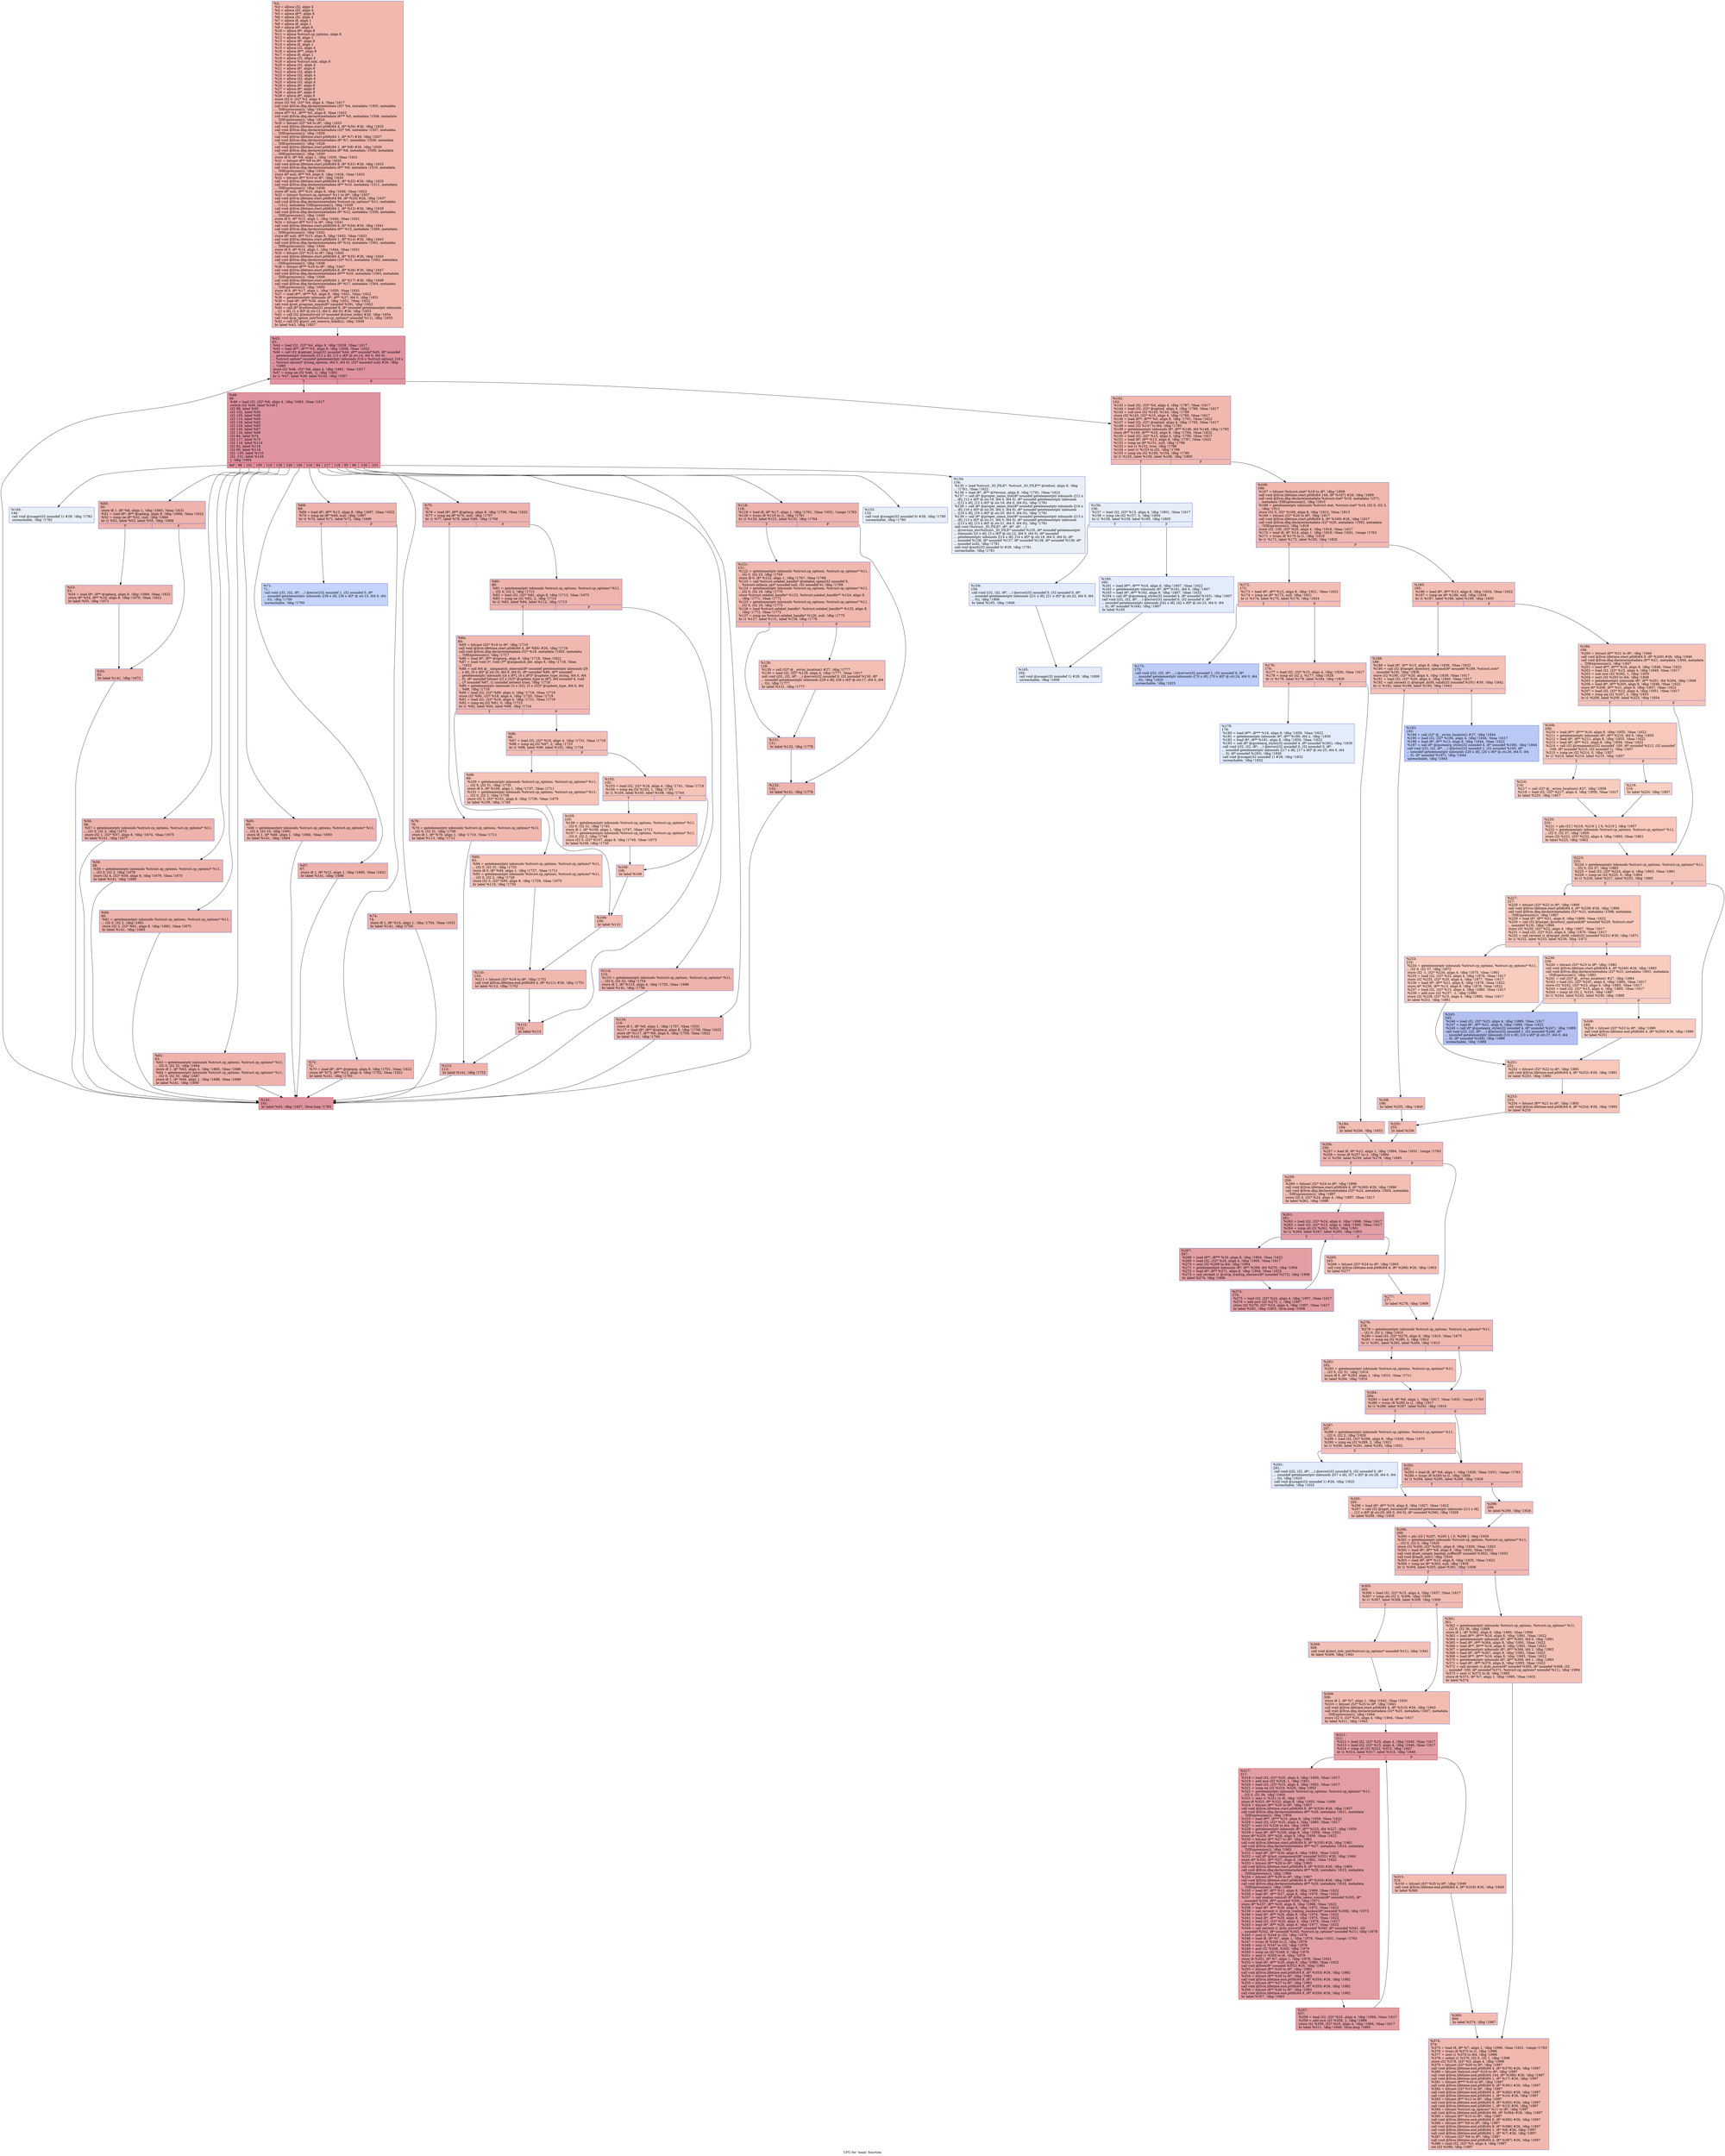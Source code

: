 digraph "CFG for 'main' function" {
	label="CFG for 'main' function";

	Node0x107b280 [shape=record,color="#3d50c3ff", style=filled, fillcolor="#dc5d4a70",label="{%2:\l  %3 = alloca i32, align 4\l  %4 = alloca i32, align 4\l  %5 = alloca i8**, align 8\l  %6 = alloca i32, align 4\l  %7 = alloca i8, align 1\l  %8 = alloca i8, align 1\l  %9 = alloca i8*, align 8\l  %10 = alloca i8*, align 8\l  %11 = alloca %struct.cp_options, align 8\l  %12 = alloca i8, align 1\l  %13 = alloca i8*, align 8\l  %14 = alloca i8, align 1\l  %15 = alloca i32, align 4\l  %16 = alloca i8**, align 8\l  %17 = alloca i8, align 1\l  %18 = alloca i32, align 4\l  %19 = alloca %struct.stat, align 8\l  %20 = alloca i32, align 4\l  %21 = alloca i8*, align 8\l  %22 = alloca i32, align 4\l  %23 = alloca i32, align 4\l  %24 = alloca i32, align 4\l  %25 = alloca i32, align 4\l  %26 = alloca i8*, align 8\l  %27 = alloca i8*, align 8\l  %28 = alloca i8*, align 8\l  %29 = alloca i8*, align 8\l  store i32 0, i32* %3, align 4\l  store i32 %0, i32* %4, align 4, !tbaa !1617\l  call void @llvm.dbg.declare(metadata i32* %4, metadata !1505, metadata\l... !DIExpression()), !dbg !1621\l  store i8** %1, i8*** %5, align 8, !tbaa !1622\l  call void @llvm.dbg.declare(metadata i8*** %5, metadata !1506, metadata\l... !DIExpression()), !dbg !1624\l  %30 = bitcast i32* %6 to i8*, !dbg !1625\l  call void @llvm.lifetime.start.p0i8(i64 4, i8* %30) #26, !dbg !1625\l  call void @llvm.dbg.declare(metadata i32* %6, metadata !1507, metadata\l... !DIExpression()), !dbg !1626\l  call void @llvm.lifetime.start.p0i8(i64 1, i8* %7) #26, !dbg !1627\l  call void @llvm.dbg.declare(metadata i8* %7, metadata !1508, metadata\l... !DIExpression()), !dbg !1628\l  call void @llvm.lifetime.start.p0i8(i64 1, i8* %8) #26, !dbg !1629\l  call void @llvm.dbg.declare(metadata i8* %8, metadata !1509, metadata\l... !DIExpression()), !dbg !1630\l  store i8 0, i8* %8, align 1, !dbg !1630, !tbaa !1631\l  %31 = bitcast i8** %9 to i8*, !dbg !1633\l  call void @llvm.lifetime.start.p0i8(i64 8, i8* %31) #26, !dbg !1633\l  call void @llvm.dbg.declare(metadata i8** %9, metadata !1510, metadata\l... !DIExpression()), !dbg !1634\l  store i8* null, i8** %9, align 8, !dbg !1634, !tbaa !1622\l  %32 = bitcast i8** %10 to i8*, !dbg !1635\l  call void @llvm.lifetime.start.p0i8(i64 8, i8* %32) #26, !dbg !1635\l  call void @llvm.dbg.declare(metadata i8** %10, metadata !1511, metadata\l... !DIExpression()), !dbg !1636\l  store i8* null, i8** %10, align 8, !dbg !1636, !tbaa !1622\l  %33 = bitcast %struct.cp_options* %11 to i8*, !dbg !1637\l  call void @llvm.lifetime.start.p0i8(i64 96, i8* %33) #26, !dbg !1637\l  call void @llvm.dbg.declare(metadata %struct.cp_options* %11, metadata\l... !1512, metadata !DIExpression()), !dbg !1638\l  call void @llvm.lifetime.start.p0i8(i64 1, i8* %12) #26, !dbg !1639\l  call void @llvm.dbg.declare(metadata i8* %12, metadata !1559, metadata\l... !DIExpression()), !dbg !1640\l  store i8 0, i8* %12, align 1, !dbg !1640, !tbaa !1631\l  %34 = bitcast i8** %13 to i8*, !dbg !1641\l  call void @llvm.lifetime.start.p0i8(i64 8, i8* %34) #26, !dbg !1641\l  call void @llvm.dbg.declare(metadata i8** %13, metadata !1560, metadata\l... !DIExpression()), !dbg !1642\l  store i8* null, i8** %13, align 8, !dbg !1642, !tbaa !1622\l  call void @llvm.lifetime.start.p0i8(i64 1, i8* %14) #26, !dbg !1643\l  call void @llvm.dbg.declare(metadata i8* %14, metadata !1561, metadata\l... !DIExpression()), !dbg !1644\l  store i8 0, i8* %14, align 1, !dbg !1644, !tbaa !1631\l  %35 = bitcast i32* %15 to i8*, !dbg !1645\l  call void @llvm.lifetime.start.p0i8(i64 4, i8* %35) #26, !dbg !1645\l  call void @llvm.dbg.declare(metadata i32* %15, metadata !1562, metadata\l... !DIExpression()), !dbg !1646\l  %36 = bitcast i8*** %16 to i8*, !dbg !1647\l  call void @llvm.lifetime.start.p0i8(i64 8, i8* %36) #26, !dbg !1647\l  call void @llvm.dbg.declare(metadata i8*** %16, metadata !1563, metadata\l... !DIExpression()), !dbg !1648\l  call void @llvm.lifetime.start.p0i8(i64 1, i8* %17) #26, !dbg !1649\l  call void @llvm.dbg.declare(metadata i8* %17, metadata !1564, metadata\l... !DIExpression()), !dbg !1650\l  store i8 0, i8* %17, align 1, !dbg !1650, !tbaa !1631\l  %37 = load i8**, i8*** %5, align 8, !dbg !1651, !tbaa !1622\l  %38 = getelementptr inbounds i8*, i8** %37, i64 0, !dbg !1651\l  %39 = load i8*, i8** %38, align 8, !dbg !1651, !tbaa !1622\l  call void @set_program_name(i8* noundef %39), !dbg !1652\l  %40 = call i8* @setlocale(i32 noundef 6, i8* noundef getelementptr inbounds\l... ([1 x i8], [1 x i8]* @.str.13, i64 0, i64 0)) #26, !dbg !1653\l  %41 = call i32 @atexit(void ()* noundef @close_stdin) #26, !dbg !1654\l  call void @cp_option_init(%struct.cp_options* noundef %11), !dbg !1655\l  %42 = call i32 @priv_set_remove_linkdir(), !dbg !1656\l  br label %43, !dbg !1657\l}"];
	Node0x107b280 -> Node0x107b2d0;
	Node0x107b2d0 [shape=record,color="#b70d28ff", style=filled, fillcolor="#b70d2870",label="{%43:\l43:                                               \l  %44 = load i32, i32* %4, align 4, !dbg !1658, !tbaa !1617\l  %45 = load i8**, i8*** %5, align 8, !dbg !1659, !tbaa !1622\l  %46 = call i32 @getopt_long(i32 noundef %44, i8** noundef %45, i8* noundef\l... getelementptr inbounds ([13 x i8], [13 x i8]* @.str.14, i64 0, i64 0),\l... %struct.option* noundef getelementptr inbounds ([16 x %struct.option], [16 x\l... %struct.option]* @long_options, i64 0, i64 0), i32* noundef null) #26, !dbg\l... !1660\l  store i32 %46, i32* %6, align 4, !dbg !1661, !tbaa !1617\l  %47 = icmp ne i32 %46, -1, !dbg !1662\l  br i1 %47, label %48, label %142, !dbg !1657\l|{<s0>T|<s1>F}}"];
	Node0x107b2d0:s0 -> Node0x107b320;
	Node0x107b2d0:s1 -> Node0x107bf50;
	Node0x107b320 [shape=record,color="#b70d28ff", style=filled, fillcolor="#b70d2870",label="{%48:\l48:                                               \l  %49 = load i32, i32* %6, align 4, !dbg !1663, !tbaa !1617\l  switch i32 %49, label %140 [\l    i32 98, label %50\l    i32 102, label %56\l    i32 105, label %58\l    i32 110, label %60\l    i32 128, label %62\l    i32 129, label %65\l    i32 130, label %67\l    i32 116, label %68\l    i32 84, label %74\l    i32 117, label %75\l    i32 118, label %114\l    i32 83, label %116\l    i32 90, label %118\l    i32 -130, label %133\l    i32 -131, label %134\l  ], !dbg !1664\l|{<s0>def|<s1>98|<s2>102|<s3>105|<s4>110|<s5>128|<s6>129|<s7>130|<s8>116|<s9>84|<s10>117|<s11>118|<s12>83|<s13>90|<s14>-130|<s15>-131}}"];
	Node0x107b320:s0 -> Node0x107beb0;
	Node0x107b320:s1 -> Node0x107b370;
	Node0x107b320:s2 -> Node0x107b460;
	Node0x107b320:s3 -> Node0x107b4b0;
	Node0x107b320:s4 -> Node0x107b500;
	Node0x107b320:s5 -> Node0x107b550;
	Node0x107b320:s6 -> Node0x107b5a0;
	Node0x107b320:s7 -> Node0x107b5f0;
	Node0x107b320:s8 -> Node0x107b640;
	Node0x107b320:s9 -> Node0x107b730;
	Node0x107b320:s10 -> Node0x107b780;
	Node0x107b320:s11 -> Node0x107bbe0;
	Node0x107b320:s12 -> Node0x107bc30;
	Node0x107b320:s13 -> Node0x107bc80;
	Node0x107b320:s14 -> Node0x107be10;
	Node0x107b320:s15 -> Node0x107be60;
	Node0x107b370 [shape=record,color="#3d50c3ff", style=filled, fillcolor="#d6524470",label="{%50:\l50:                                               \l  store i8 1, i8* %8, align 1, !dbg !1665, !tbaa !1631\l  %51 = load i8*, i8** @optarg, align 8, !dbg !1666, !tbaa !1622\l  %52 = icmp ne i8* %51, null, !dbg !1666\l  br i1 %52, label %53, label %55, !dbg !1668\l|{<s0>T|<s1>F}}"];
	Node0x107b370:s0 -> Node0x107b3c0;
	Node0x107b370:s1 -> Node0x107b410;
	Node0x107b3c0 [shape=record,color="#3d50c3ff", style=filled, fillcolor="#d8564670",label="{%53:\l53:                                               \l  %54 = load i8*, i8** @optarg, align 8, !dbg !1669, !tbaa !1622\l  store i8* %54, i8** %10, align 8, !dbg !1670, !tbaa !1622\l  br label %55, !dbg !1671\l}"];
	Node0x107b3c0 -> Node0x107b410;
	Node0x107b410 [shape=record,color="#3d50c3ff", style=filled, fillcolor="#d6524470",label="{%55:\l55:                                               \l  br label %141, !dbg !1672\l}"];
	Node0x107b410 -> Node0x107bf00;
	Node0x107b460 [shape=record,color="#3d50c3ff", style=filled, fillcolor="#d6524470",label="{%56:\l56:                                               \l  %57 = getelementptr inbounds %struct.cp_options, %struct.cp_options* %11,\l... i32 0, i32 2, !dbg !1673\l  store i32 1, i32* %57, align 8, !dbg !1674, !tbaa !1675\l  br label %141, !dbg !1677\l}"];
	Node0x107b460 -> Node0x107bf00;
	Node0x107b4b0 [shape=record,color="#3d50c3ff", style=filled, fillcolor="#d6524470",label="{%58:\l58:                                               \l  %59 = getelementptr inbounds %struct.cp_options, %struct.cp_options* %11,\l... i32 0, i32 2, !dbg !1678\l  store i32 4, i32* %59, align 8, !dbg !1679, !tbaa !1675\l  br label %141, !dbg !1680\l}"];
	Node0x107b4b0 -> Node0x107bf00;
	Node0x107b500 [shape=record,color="#3d50c3ff", style=filled, fillcolor="#d6524470",label="{%60:\l60:                                               \l  %61 = getelementptr inbounds %struct.cp_options, %struct.cp_options* %11,\l... i32 0, i32 2, !dbg !1681\l  store i32 2, i32* %61, align 8, !dbg !1682, !tbaa !1675\l  br label %141, !dbg !1683\l}"];
	Node0x107b500 -> Node0x107bf00;
	Node0x107b550 [shape=record,color="#3d50c3ff", style=filled, fillcolor="#d6524470",label="{%62:\l62:                                               \l  %63 = getelementptr inbounds %struct.cp_options, %struct.cp_options* %11,\l... i32 0, i32 32, !dbg !1684\l  store i8 1, i8* %63, align 4, !dbg !1685, !tbaa !1686\l  %64 = getelementptr inbounds %struct.cp_options, %struct.cp_options* %11,\l... i32 0, i32 33, !dbg !1687\l  store i8 1, i8* %64, align 1, !dbg !1688, !tbaa !1689\l  br label %141, !dbg !1690\l}"];
	Node0x107b550 -> Node0x107bf00;
	Node0x107b5a0 [shape=record,color="#3d50c3ff", style=filled, fillcolor="#d6524470",label="{%65:\l65:                                               \l  %66 = getelementptr inbounds %struct.cp_options, %struct.cp_options* %11,\l... i32 0, i32 10, !dbg !1691\l  store i8 1, i8* %66, align 1, !dbg !1692, !tbaa !1693\l  br label %141, !dbg !1694\l}"];
	Node0x107b5a0 -> Node0x107bf00;
	Node0x107b5f0 [shape=record,color="#3d50c3ff", style=filled, fillcolor="#d6524470",label="{%67:\l67:                                               \l  store i8 1, i8* %12, align 1, !dbg !1695, !tbaa !1631\l  br label %141, !dbg !1696\l}"];
	Node0x107b5f0 -> Node0x107bf00;
	Node0x107b640 [shape=record,color="#3d50c3ff", style=filled, fillcolor="#d6524470",label="{%68:\l68:                                               \l  %69 = load i8*, i8** %13, align 8, !dbg !1697, !tbaa !1622\l  %70 = icmp ne i8* %69, null, !dbg !1697\l  br i1 %70, label %71, label %72, !dbg !1699\l|{<s0>T|<s1>F}}"];
	Node0x107b640:s0 -> Node0x107b690;
	Node0x107b640:s1 -> Node0x107b6e0;
	Node0x107b690 [shape=record,color="#3d50c3ff", style=filled, fillcolor="#7a9df870",label="{%71:\l71:                                               \l  call void (i32, i32, i8*, ...) @error(i32 noundef 1, i32 noundef 0, i8*\l... noundef getelementptr inbounds ([38 x i8], [38 x i8]* @.str.15, i64 0, i64\l... 0)), !dbg !1700\l  unreachable, !dbg !1700\l}"];
	Node0x107b6e0 [shape=record,color="#3d50c3ff", style=filled, fillcolor="#d6524470",label="{%72:\l72:                                               \l  %73 = load i8*, i8** @optarg, align 8, !dbg !1701, !tbaa !1622\l  store i8* %73, i8** %13, align 8, !dbg !1702, !tbaa !1622\l  br label %141, !dbg !1703\l}"];
	Node0x107b6e0 -> Node0x107bf00;
	Node0x107b730 [shape=record,color="#3d50c3ff", style=filled, fillcolor="#d6524470",label="{%74:\l74:                                               \l  store i8 1, i8* %14, align 1, !dbg !1704, !tbaa !1631\l  br label %141, !dbg !1705\l}"];
	Node0x107b730 -> Node0x107bf00;
	Node0x107b780 [shape=record,color="#3d50c3ff", style=filled, fillcolor="#d6524470",label="{%75:\l75:                                               \l  %76 = load i8*, i8** @optarg, align 8, !dbg !1706, !tbaa !1622\l  %77 = icmp eq i8* %76, null, !dbg !1707\l  br i1 %77, label %78, label %80, !dbg !1708\l|{<s0>T|<s1>F}}"];
	Node0x107b780:s0 -> Node0x107b7d0;
	Node0x107b780:s1 -> Node0x107b820;
	Node0x107b7d0 [shape=record,color="#3d50c3ff", style=filled, fillcolor="#de614d70",label="{%78:\l78:                                               \l  %79 = getelementptr inbounds %struct.cp_options, %struct.cp_options* %11,\l... i32 0, i32 31, !dbg !1709\l  store i8 1, i8* %79, align 1, !dbg !1710, !tbaa !1711\l  br label %113, !dbg !1712\l}"];
	Node0x107b7d0 -> Node0x107bb90;
	Node0x107b820 [shape=record,color="#3d50c3ff", style=filled, fillcolor="#d8564670",label="{%80:\l80:                                               \l  %81 = getelementptr inbounds %struct.cp_options, %struct.cp_options* %11,\l... i32 0, i32 2, !dbg !1713\l  %82 = load i32, i32* %81, align 8, !dbg !1713, !tbaa !1675\l  %83 = icmp ne i32 %82, 2, !dbg !1714\l  br i1 %83, label %84, label %112, !dbg !1715\l|{<s0>T|<s1>F}}"];
	Node0x107b820:s0 -> Node0x107b870;
	Node0x107b820:s1 -> Node0x107bb40;
	Node0x107b870 [shape=record,color="#3d50c3ff", style=filled, fillcolor="#de614d70",label="{%84:\l84:                                               \l  %85 = bitcast i32* %18 to i8*, !dbg !1716\l  call void @llvm.lifetime.start.p0i8(i64 4, i8* %85) #26, !dbg !1716\l  call void @llvm.dbg.declare(metadata i32* %18, metadata !1565, metadata\l... !DIExpression()), !dbg !1717\l  %86 = load i8*, i8** @optarg, align 8, !dbg !1718, !tbaa !1622\l  %87 = load void ()*, void ()** @argmatch_die, align 8, !dbg !1718, !tbaa\l... !1622\l  %88 = call i64 @__xargmatch_internal(i8* noundef getelementptr inbounds ([9\l... x i8], [9 x i8]* @.str.16, i64 0, i64 0), i8* noundef %86, i8** noundef\l... getelementptr inbounds ([4 x i8*], [4 x i8*]* @update_type_string, i64 0, i64\l... 0), i8* noundef bitcast ([3 x i32]* @update_type to i8*), i64 noundef 4, void\l... ()* noundef %87, i1 noundef zeroext true), !dbg !1718\l  %89 = getelementptr inbounds [3 x i32], [3 x i32]* @update_type, i64 0, i64\l... %88, !dbg !1718\l  %90 = load i32, i32* %89, align 4, !dbg !1718, !tbaa !1719\l  store i32 %90, i32* %18, align 4, !dbg !1720, !tbaa !1719\l  %91 = load i32, i32* %18, align 4, !dbg !1721, !tbaa !1719\l  %92 = icmp eq i32 %91, 0, !dbg !1723\l  br i1 %92, label %93, label %96, !dbg !1724\l|{<s0>T|<s1>F}}"];
	Node0x107b870:s0 -> Node0x107b8c0;
	Node0x107b870:s1 -> Node0x107b910;
	Node0x107b8c0 [shape=record,color="#3d50c3ff", style=filled, fillcolor="#e8765c70",label="{%93:\l93:                                               \l  %94 = getelementptr inbounds %struct.cp_options, %struct.cp_options* %11,\l... i32 0, i32 31, !dbg !1725\l  store i8 0, i8* %94, align 1, !dbg !1727, !tbaa !1711\l  %95 = getelementptr inbounds %struct.cp_options, %struct.cp_options* %11,\l... i32 0, i32 2, !dbg !1728\l  store i32 5, i32* %95, align 8, !dbg !1729, !tbaa !1675\l  br label %110, !dbg !1730\l}"];
	Node0x107b8c0 -> Node0x107baf0;
	Node0x107b910 [shape=record,color="#3d50c3ff", style=filled, fillcolor="#e36c5570",label="{%96:\l96:                                               \l  %97 = load i32, i32* %18, align 4, !dbg !1731, !tbaa !1719\l  %98 = icmp eq i32 %97, 2, !dbg !1733\l  br i1 %98, label %99, label %102, !dbg !1734\l|{<s0>T|<s1>F}}"];
	Node0x107b910:s0 -> Node0x107b960;
	Node0x107b910:s1 -> Node0x107b9b0;
	Node0x107b960 [shape=record,color="#3d50c3ff", style=filled, fillcolor="#e8765c70",label="{%99:\l99:                                               \l  %100 = getelementptr inbounds %struct.cp_options, %struct.cp_options* %11,\l... i32 0, i32 31, !dbg !1735\l  store i8 0, i8* %100, align 1, !dbg !1737, !tbaa !1711\l  %101 = getelementptr inbounds %struct.cp_options, %struct.cp_options* %11,\l... i32 0, i32 2, !dbg !1738\l  store i32 3, i32* %101, align 8, !dbg !1739, !tbaa !1675\l  br label %109, !dbg !1740\l}"];
	Node0x107b960 -> Node0x107baa0;
	Node0x107b9b0 [shape=record,color="#3d50c3ff", style=filled, fillcolor="#e8765c70",label="{%102:\l102:                                              \l  %103 = load i32, i32* %18, align 4, !dbg !1741, !tbaa !1719\l  %104 = icmp eq i32 %103, 1, !dbg !1743\l  br i1 %104, label %105, label %108, !dbg !1744\l|{<s0>T|<s1>F}}"];
	Node0x107b9b0:s0 -> Node0x107ba00;
	Node0x107b9b0:s1 -> Node0x107ba50;
	Node0x107ba00 [shape=record,color="#3d50c3ff", style=filled, fillcolor="#ed836670",label="{%105:\l105:                                              \l  %106 = getelementptr inbounds %struct.cp_options, %struct.cp_options* %11,\l... i32 0, i32 31, !dbg !1745\l  store i8 1, i8* %106, align 1, !dbg !1747, !tbaa !1711\l  %107 = getelementptr inbounds %struct.cp_options, %struct.cp_options* %11,\l... i32 0, i32 2, !dbg !1748\l  store i32 5, i32* %107, align 8, !dbg !1749, !tbaa !1675\l  br label %108, !dbg !1750\l}"];
	Node0x107ba00 -> Node0x107ba50;
	Node0x107ba50 [shape=record,color="#3d50c3ff", style=filled, fillcolor="#e8765c70",label="{%108:\l108:                                              \l  br label %109\l}"];
	Node0x107ba50 -> Node0x107baa0;
	Node0x107baa0 [shape=record,color="#3d50c3ff", style=filled, fillcolor="#e36c5570",label="{%109:\l109:                                              \l  br label %110\l}"];
	Node0x107baa0 -> Node0x107baf0;
	Node0x107baf0 [shape=record,color="#3d50c3ff", style=filled, fillcolor="#de614d70",label="{%110:\l110:                                              \l  %111 = bitcast i32* %18 to i8*, !dbg !1751\l  call void @llvm.lifetime.end.p0i8(i64 4, i8* %111) #26, !dbg !1751\l  br label %112, !dbg !1752\l}"];
	Node0x107baf0 -> Node0x107bb40;
	Node0x107bb40 [shape=record,color="#3d50c3ff", style=filled, fillcolor="#d8564670",label="{%112:\l112:                                              \l  br label %113\l}"];
	Node0x107bb40 -> Node0x107bb90;
	Node0x107bb90 [shape=record,color="#3d50c3ff", style=filled, fillcolor="#d6524470",label="{%113:\l113:                                              \l  br label %141, !dbg !1753\l}"];
	Node0x107bb90 -> Node0x107bf00;
	Node0x107bbe0 [shape=record,color="#3d50c3ff", style=filled, fillcolor="#d6524470",label="{%114:\l114:                                              \l  %115 = getelementptr inbounds %struct.cp_options, %struct.cp_options* %11,\l... i32 0, i32 32, !dbg !1754\l  store i8 1, i8* %115, align 4, !dbg !1755, !tbaa !1686\l  br label %141, !dbg !1756\l}"];
	Node0x107bbe0 -> Node0x107bf00;
	Node0x107bc30 [shape=record,color="#3d50c3ff", style=filled, fillcolor="#d6524470",label="{%116:\l116:                                              \l  store i8 1, i8* %8, align 1, !dbg !1757, !tbaa !1631\l  %117 = load i8*, i8** @optarg, align 8, !dbg !1758, !tbaa !1622\l  store i8* %117, i8** %9, align 8, !dbg !1759, !tbaa !1622\l  br label %141, !dbg !1760\l}"];
	Node0x107bc30 -> Node0x107bf00;
	Node0x107bc80 [shape=record,color="#3d50c3ff", style=filled, fillcolor="#d6524470",label="{%118:\l118:                                              \l  %119 = load i8, i8* %17, align 1, !dbg !1761, !tbaa !1631, !range !1763\l  %120 = trunc i8 %119 to i1, !dbg !1761\l  br i1 %120, label %121, label %132, !dbg !1764\l|{<s0>T|<s1>F}}"];
	Node0x107bc80:s0 -> Node0x107bcd0;
	Node0x107bc80:s1 -> Node0x107bdc0;
	Node0x107bcd0 [shape=record,color="#3d50c3ff", style=filled, fillcolor="#dc5d4a70",label="{%121:\l121:                                              \l  %122 = getelementptr inbounds %struct.cp_options, %struct.cp_options* %11,\l... i32 0, i32 23, !dbg !1765\l  store i8 0, i8* %122, align 1, !dbg !1767, !tbaa !1768\l  %123 = call %struct.selabel_handle* @selabel_open(i32 noundef 0,\l... %struct.selinux_opt* noundef null, i32 noundef 0), !dbg !1769\l  %124 = getelementptr inbounds %struct.cp_options, %struct.cp_options* %11,\l... i32 0, i32 19, !dbg !1770\l  store %struct.selabel_handle* %123, %struct.selabel_handle** %124, align 8,\l... !dbg !1771, !tbaa !1772\l  %125 = getelementptr inbounds %struct.cp_options, %struct.cp_options* %11,\l... i32 0, i32 19, !dbg !1773\l  %126 = load %struct.selabel_handle*, %struct.selabel_handle** %125, align 8,\l... !dbg !1773, !tbaa !1772\l  %127 = icmp ne %struct.selabel_handle* %126, null, !dbg !1775\l  br i1 %127, label %131, label %128, !dbg !1776\l|{<s0>T|<s1>F}}"];
	Node0x107bcd0:s0 -> Node0x107bd70;
	Node0x107bcd0:s1 -> Node0x107bd20;
	Node0x107bd20 [shape=record,color="#3d50c3ff", style=filled, fillcolor="#e36c5570",label="{%128:\l128:                                              \l  %129 = call i32* @__errno_location() #27, !dbg !1777\l  %130 = load i32, i32* %129, align 4, !dbg !1777, !tbaa !1617\l  call void (i32, i32, i8*, ...) @error(i32 noundef 0, i32 noundef %130, i8*\l... noundef getelementptr inbounds ([28 x i8], [28 x i8]* @.str.17, i64 0, i64\l... 0)), !dbg !1777\l  br label %131, !dbg !1777\l}"];
	Node0x107bd20 -> Node0x107bd70;
	Node0x107bd70 [shape=record,color="#3d50c3ff", style=filled, fillcolor="#dc5d4a70",label="{%131:\l131:                                              \l  br label %132, !dbg !1778\l}"];
	Node0x107bd70 -> Node0x107bdc0;
	Node0x107bdc0 [shape=record,color="#3d50c3ff", style=filled, fillcolor="#d6524470",label="{%132:\l132:                                              \l  br label %141, !dbg !1779\l}"];
	Node0x107bdc0 -> Node0x107bf00;
	Node0x107be10 [shape=record,color="#3d50c3ff", style=filled, fillcolor="#cedaeb70",label="{%133:\l133:                                              \l  call void @usage(i32 noundef 0) #28, !dbg !1780\l  unreachable, !dbg !1780\l}"];
	Node0x107be60 [shape=record,color="#3d50c3ff", style=filled, fillcolor="#cedaeb70",label="{%134:\l134:                                              \l  %135 = load %struct._IO_FILE*, %struct._IO_FILE** @stdout, align 8, !dbg\l... !1781, !tbaa !1622\l  %136 = load i8*, i8** @Version, align 8, !dbg !1781, !tbaa !1622\l  %137 = call i8* @proper_name_lite(i8* noundef getelementptr inbounds ([12 x\l... i8], [12 x i8]* @.str.19, i64 0, i64 0), i8* noundef getelementptr inbounds\l... ([12 x i8], [12 x i8]* @.str.19, i64 0, i64 0)), !dbg !1781\l  %138 = call i8* @proper_name_lite(i8* noundef getelementptr inbounds ([16 x\l... i8], [16 x i8]* @.str.20, i64 0, i64 0), i8* noundef getelementptr inbounds\l... ([16 x i8], [16 x i8]* @.str.20, i64 0, i64 0)), !dbg !1781\l  %139 = call i8* @proper_name_lite(i8* noundef getelementptr inbounds ([13 x\l... i8], [13 x i8]* @.str.21, i64 0, i64 0), i8* noundef getelementptr inbounds\l... ([13 x i8], [13 x i8]* @.str.21, i64 0, i64 0)), !dbg !1781\l  call void (%struct._IO_FILE*, i8*, i8*, i8*, ...)\l... @version_etc(%struct._IO_FILE* noundef %135, i8* noundef getelementptr\l... inbounds ([3 x i8], [3 x i8]* @.str.12, i64 0, i64 0), i8* noundef\l... getelementptr inbounds ([14 x i8], [14 x i8]* @.str.18, i64 0, i64 0), i8*\l... noundef %136, i8* noundef %137, i8* noundef %138, i8* noundef %139, i8*\l... noundef null), !dbg !1781\l  call void @exit(i32 noundef 0) #29, !dbg !1781\l  unreachable, !dbg !1781\l}"];
	Node0x107beb0 [shape=record,color="#3d50c3ff", style=filled, fillcolor="#cedaeb70",label="{%140:\l140:                                              \l  call void @usage(i32 noundef 1) #28, !dbg !1782\l  unreachable, !dbg !1782\l}"];
	Node0x107bf00 [shape=record,color="#b70d28ff", style=filled, fillcolor="#b70d2870",label="{%141:\l141:                                              \l  br label %43, !dbg !1657, !llvm.loop !1783\l}"];
	Node0x107bf00 -> Node0x107b2d0;
	Node0x107bf50 [shape=record,color="#3d50c3ff", style=filled, fillcolor="#dc5d4a70",label="{%142:\l142:                                              \l  %143 = load i32, i32* %4, align 4, !dbg !1787, !tbaa !1617\l  %144 = load i32, i32* @optind, align 4, !dbg !1788, !tbaa !1617\l  %145 = sub nsw i32 %143, %144, !dbg !1789\l  store i32 %145, i32* %15, align 4, !dbg !1790, !tbaa !1617\l  %146 = load i8**, i8*** %5, align 8, !dbg !1791, !tbaa !1622\l  %147 = load i32, i32* @optind, align 4, !dbg !1792, !tbaa !1617\l  %148 = sext i32 %147 to i64, !dbg !1793\l  %149 = getelementptr inbounds i8*, i8** %146, i64 %148, !dbg !1793\l  store i8** %149, i8*** %16, align 8, !dbg !1794, !tbaa !1622\l  %150 = load i32, i32* %15, align 4, !dbg !1795, !tbaa !1617\l  %151 = load i8*, i8** %13, align 8, !dbg !1797, !tbaa !1622\l  %152 = icmp ne i8* %151, null, !dbg !1798\l  %153 = xor i1 %152, true, !dbg !1798\l  %154 = zext i1 %153 to i32, !dbg !1798\l  %155 = icmp sle i32 %150, %154, !dbg !1799\l  br i1 %155, label %156, label %166, !dbg !1800\l|{<s0>T|<s1>F}}"];
	Node0x107bf50:s0 -> Node0x107bfa0;
	Node0x107bf50:s1 -> Node0x107c0e0;
	Node0x107bfa0 [shape=record,color="#3d50c3ff", style=filled, fillcolor="#c7d7f070",label="{%156:\l156:                                              \l  %157 = load i32, i32* %15, align 4, !dbg !1801, !tbaa !1617\l  %158 = icmp sle i32 %157, 0, !dbg !1804\l  br i1 %158, label %159, label %160, !dbg !1805\l|{<s0>T|<s1>F}}"];
	Node0x107bfa0:s0 -> Node0x107bff0;
	Node0x107bfa0:s1 -> Node0x107c040;
	Node0x107bff0 [shape=record,color="#3d50c3ff", style=filled, fillcolor="#bfd3f670",label="{%159:\l159:                                              \l  call void (i32, i32, i8*, ...) @error(i32 noundef 0, i32 noundef 0, i8*\l... noundef getelementptr inbounds ([21 x i8], [21 x i8]* @.str.22, i64 0, i64\l... 0)), !dbg !1806\l  br label %165, !dbg !1806\l}"];
	Node0x107bff0 -> Node0x107c090;
	Node0x107c040 [shape=record,color="#3d50c3ff", style=filled, fillcolor="#bfd3f670",label="{%160:\l160:                                              \l  %161 = load i8**, i8*** %16, align 8, !dbg !1807, !tbaa !1622\l  %162 = getelementptr inbounds i8*, i8** %161, i64 0, !dbg !1807\l  %163 = load i8*, i8** %162, align 8, !dbg !1807, !tbaa !1622\l  %164 = call i8* @quotearg_style(i32 noundef 4, i8* noundef %163), !dbg !1807\l  call void (i32, i32, i8*, ...) @error(i32 noundef 0, i32 noundef 0, i8*\l... noundef getelementptr inbounds ([42 x i8], [42 x i8]* @.str.23, i64 0, i64\l... 0), i8* noundef %164), !dbg !1807\l  br label %165\l}"];
	Node0x107c040 -> Node0x107c090;
	Node0x107c090 [shape=record,color="#3d50c3ff", style=filled, fillcolor="#c7d7f070",label="{%165:\l165:                                              \l  call void @usage(i32 noundef 1) #28, !dbg !1808\l  unreachable, !dbg !1808\l}"];
	Node0x107c0e0 [shape=record,color="#3d50c3ff", style=filled, fillcolor="#dc5d4a70",label="{%166:\l166:                                              \l  %167 = bitcast %struct.stat* %19 to i8*, !dbg !1809\l  call void @llvm.lifetime.start.p0i8(i64 144, i8* %167) #26, !dbg !1809\l  call void @llvm.dbg.declare(metadata %struct.stat* %19, metadata !1571,\l... metadata !DIExpression()), !dbg !1810\l  %168 = getelementptr inbounds %struct.stat, %struct.stat* %19, i32 0, i32 3,\l... !dbg !1811\l  store i32 0, i32* %168, align 8, !dbg !1812, !tbaa !1813\l  %169 = bitcast i32* %20 to i8*, !dbg !1817\l  call void @llvm.lifetime.start.p0i8(i64 4, i8* %169) #26, !dbg !1817\l  call void @llvm.dbg.declare(metadata i32* %20, metadata !1593, metadata\l... !DIExpression()), !dbg !1818\l  store i32 -100, i32* %20, align 4, !dbg !1818, !tbaa !1617\l  %170 = load i8, i8* %14, align 1, !dbg !1819, !tbaa !1631, !range !1763\l  %171 = trunc i8 %170 to i1, !dbg !1819\l  br i1 %171, label %172, label %185, !dbg !1820\l|{<s0>T|<s1>F}}"];
	Node0x107c0e0:s0 -> Node0x107c130;
	Node0x107c0e0:s1 -> Node0x107c2c0;
	Node0x107c130 [shape=record,color="#3d50c3ff", style=filled, fillcolor="#e36c5570",label="{%172:\l172:                                              \l  %173 = load i8*, i8** %13, align 8, !dbg !1821, !tbaa !1622\l  %174 = icmp ne i8* %173, null, !dbg !1821\l  br i1 %174, label %175, label %176, !dbg !1824\l|{<s0>T|<s1>F}}"];
	Node0x107c130:s0 -> Node0x107c180;
	Node0x107c130:s1 -> Node0x107c1d0;
	Node0x107c180 [shape=record,color="#3d50c3ff", style=filled, fillcolor="#6a8bef70",label="{%175:\l175:                                              \l  call void (i32, i32, i8*, ...) @error(i32 noundef 1, i32 noundef 0, i8*\l... noundef getelementptr inbounds ([70 x i8], [70 x i8]* @.str.24, i64 0, i64\l... 0)), !dbg !1825\l  unreachable, !dbg !1825\l}"];
	Node0x107c1d0 [shape=record,color="#3d50c3ff", style=filled, fillcolor="#e36c5570",label="{%176:\l176:                                              \l  %177 = load i32, i32* %15, align 4, !dbg !1826, !tbaa !1617\l  %178 = icmp slt i32 2, %177, !dbg !1828\l  br i1 %178, label %179, label %184, !dbg !1829\l|{<s0>T|<s1>F}}"];
	Node0x107c1d0:s0 -> Node0x107c220;
	Node0x107c1d0:s1 -> Node0x107c270;
	Node0x107c220 [shape=record,color="#3d50c3ff", style=filled, fillcolor="#bfd3f670",label="{%179:\l179:                                              \l  %180 = load i8**, i8*** %16, align 8, !dbg !1830, !tbaa !1622\l  %181 = getelementptr inbounds i8*, i8** %180, i64 2, !dbg !1830\l  %182 = load i8*, i8** %181, align 8, !dbg !1830, !tbaa !1622\l  %183 = call i8* @quotearg_style(i32 noundef 4, i8* noundef %182), !dbg !1830\l  call void (i32, i32, i8*, ...) @error(i32 noundef 0, i32 noundef 0, i8*\l... noundef getelementptr inbounds ([17 x i8], [17 x i8]* @.str.25, i64 0, i64\l... 0), i8* noundef %183), !dbg !1830\l  call void @usage(i32 noundef 1) #28, !dbg !1832\l  unreachable, !dbg !1832\l}"];
	Node0x107c270 [shape=record,color="#3d50c3ff", style=filled, fillcolor="#e36c5570",label="{%184:\l184:                                              \l  br label %256, !dbg !1833\l}"];
	Node0x107c270 -> Node0x107c860;
	Node0x107c2c0 [shape=record,color="#3d50c3ff", style=filled, fillcolor="#e36c5570",label="{%185:\l185:                                              \l  %186 = load i8*, i8** %13, align 8, !dbg !1834, !tbaa !1622\l  %187 = icmp ne i8* %186, null, !dbg !1834\l  br i1 %187, label %188, label %199, !dbg !1835\l|{<s0>T|<s1>F}}"];
	Node0x107c2c0:s0 -> Node0x107c310;
	Node0x107c2c0:s1 -> Node0x107c400;
	Node0x107c310 [shape=record,color="#3d50c3ff", style=filled, fillcolor="#e5705870",label="{%188:\l188:                                              \l  %189 = load i8*, i8** %13, align 8, !dbg !1836, !tbaa !1622\l  %190 = call i32 @target_directory_operand(i8* noundef %189, %struct.stat*\l... noundef %19), !dbg !1838\l  store i32 %190, i32* %20, align 4, !dbg !1839, !tbaa !1617\l  %191 = load i32, i32* %20, align 4, !dbg !1840, !tbaa !1617\l  %192 = call zeroext i1 @target_dirfd_valid(i32 noundef %191) #30, !dbg !1842\l  br i1 %192, label %198, label %193, !dbg !1843\l|{<s0>T|<s1>F}}"];
	Node0x107c310:s0 -> Node0x107c3b0;
	Node0x107c310:s1 -> Node0x107c360;
	Node0x107c360 [shape=record,color="#3d50c3ff", style=filled, fillcolor="#6282ea70",label="{%193:\l193:                                              \l  %194 = call i32* @__errno_location() #27, !dbg !1844\l  %195 = load i32, i32* %194, align 4, !dbg !1844, !tbaa !1617\l  %196 = load i8*, i8** %13, align 8, !dbg !1844, !tbaa !1622\l  %197 = call i8* @quotearg_style(i32 noundef 4, i8* noundef %196), !dbg !1844\l  call void (i32, i32, i8*, ...) @error(i32 noundef 1, i32 noundef %195, i8*\l... noundef getelementptr inbounds ([20 x i8], [20 x i8]* @.str.26, i64 0, i64\l... 0), i8* noundef %197), !dbg !1844\l  unreachable, !dbg !1844\l}"];
	Node0x107c3b0 [shape=record,color="#3d50c3ff", style=filled, fillcolor="#e5705870",label="{%198:\l198:                                              \l  br label %255, !dbg !1845\l}"];
	Node0x107c3b0 -> Node0x107c810;
	Node0x107c400 [shape=record,color="#3d50c3ff", style=filled, fillcolor="#e97a5f70",label="{%199:\l199:                                              \l  %200 = bitcast i8** %21 to i8*, !dbg !1846\l  call void @llvm.lifetime.start.p0i8(i64 8, i8* %200) #26, !dbg !1846\l  call void @llvm.dbg.declare(metadata i8** %21, metadata !1594, metadata\l... !DIExpression()), !dbg !1847\l  %201 = load i8**, i8*** %16, align 8, !dbg !1848, !tbaa !1622\l  %202 = load i32, i32* %15, align 4, !dbg !1849, !tbaa !1617\l  %203 = sub nsw i32 %202, 1, !dbg !1850\l  %204 = sext i32 %203 to i64, !dbg !1848\l  %205 = getelementptr inbounds i8*, i8** %201, i64 %204, !dbg !1848\l  %206 = load i8*, i8** %205, align 8, !dbg !1848, !tbaa !1622\l  store i8* %206, i8** %21, align 8, !dbg !1847, !tbaa !1622\l  %207 = load i32, i32* %15, align 4, !dbg !1851, !tbaa !1617\l  %208 = icmp eq i32 %207, 2, !dbg !1853\l  br i1 %208, label %209, label %223, !dbg !1854\l|{<s0>T|<s1>F}}"];
	Node0x107c400:s0 -> Node0x107c450;
	Node0x107c400:s1 -> Node0x107c590;
	Node0x107c450 [shape=record,color="#3d50c3ff", style=filled, fillcolor="#ed836670",label="{%209:\l209:                                              \l  %210 = load i8**, i8*** %16, align 8, !dbg !1855, !tbaa !1622\l  %211 = getelementptr inbounds i8*, i8** %210, i64 0, !dbg !1855\l  %212 = load i8*, i8** %211, align 8, !dbg !1855, !tbaa !1622\l  %213 = load i8*, i8** %21, align 8, !dbg !1856, !tbaa !1622\l  %214 = call i32 @renameatu(i32 noundef -100, i8* noundef %212, i32 noundef\l... -100, i8* noundef %213, i32 noundef 1), !dbg !1857\l  %215 = icmp ne i32 %214, 0, !dbg !1857\l  br i1 %215, label %216, label %219, !dbg !1857\l|{<s0>T|<s1>F}}"];
	Node0x107c450:s0 -> Node0x107c4a0;
	Node0x107c450:s1 -> Node0x107c4f0;
	Node0x107c4a0 [shape=record,color="#3d50c3ff", style=filled, fillcolor="#f08b6e70",label="{%216:\l216:                                              \l  %217 = call i32* @__errno_location() #27, !dbg !1858\l  %218 = load i32, i32* %217, align 4, !dbg !1858, !tbaa !1617\l  br label %220, !dbg !1857\l}"];
	Node0x107c4a0 -> Node0x107c540;
	Node0x107c4f0 [shape=record,color="#3d50c3ff", style=filled, fillcolor="#f3947570",label="{%219:\l219:                                              \l  br label %220, !dbg !1857\l}"];
	Node0x107c4f0 -> Node0x107c540;
	Node0x107c540 [shape=record,color="#3d50c3ff", style=filled, fillcolor="#ed836670",label="{%220:\l220:                                              \l  %221 = phi i32 [ %218, %216 ], [ 0, %219 ], !dbg !1857\l  %222 = getelementptr inbounds %struct.cp_options, %struct.cp_options* %11,\l... i32 0, i32 37, !dbg !1859\l  store i32 %221, i32* %222, align 4, !dbg !1860, !tbaa !1861\l  br label %223, !dbg !1862\l}"];
	Node0x107c540 -> Node0x107c590;
	Node0x107c590 [shape=record,color="#3d50c3ff", style=filled, fillcolor="#e97a5f70",label="{%223:\l223:                                              \l  %224 = getelementptr inbounds %struct.cp_options, %struct.cp_options* %11,\l... i32 0, i32 37, !dbg !1863\l  %225 = load i32, i32* %224, align 4, !dbg !1863, !tbaa !1861\l  %226 = icmp ne i32 %225, 0, !dbg !1864\l  br i1 %226, label %227, label %253, !dbg !1865\l|{<s0>T|<s1>F}}"];
	Node0x107c590:s0 -> Node0x107c5e0;
	Node0x107c590:s1 -> Node0x107c7c0;
	Node0x107c5e0 [shape=record,color="#3d50c3ff", style=filled, fillcolor="#ed836670",label="{%227:\l227:                                              \l  %228 = bitcast i32* %22 to i8*, !dbg !1866\l  call void @llvm.lifetime.start.p0i8(i64 4, i8* %228) #26, !dbg !1866\l  call void @llvm.dbg.declare(metadata i32* %22, metadata !1598, metadata\l... !DIExpression()), !dbg !1867\l  %229 = load i8*, i8** %21, align 8, !dbg !1868, !tbaa !1622\l  %230 = call i32 @target_directory_operand(i8* noundef %229, %struct.stat*\l... noundef %19), !dbg !1869\l  store i32 %230, i32* %22, align 4, !dbg !1867, !tbaa !1617\l  %231 = load i32, i32* %22, align 4, !dbg !1870, !tbaa !1617\l  %232 = call zeroext i1 @target_dirfd_valid(i32 noundef %231) #30, !dbg !1871\l  br i1 %232, label %233, label %239, !dbg !1872\l|{<s0>T|<s1>F}}"];
	Node0x107c5e0:s0 -> Node0x107c630;
	Node0x107c5e0:s1 -> Node0x107c680;
	Node0x107c630 [shape=record,color="#3d50c3ff", style=filled, fillcolor="#f08b6e70",label="{%233:\l233:                                              \l  %234 = getelementptr inbounds %struct.cp_options, %struct.cp_options* %11,\l... i32 0, i32 37, !dbg !1873\l  store i32 -1, i32* %234, align 4, !dbg !1875, !tbaa !1861\l  %235 = load i32, i32* %22, align 4, !dbg !1876, !tbaa !1617\l  store i32 %235, i32* %20, align 4, !dbg !1877, !tbaa !1617\l  %236 = load i8*, i8** %21, align 8, !dbg !1878, !tbaa !1622\l  store i8* %236, i8** %13, align 8, !dbg !1879, !tbaa !1622\l  %237 = load i32, i32* %15, align 4, !dbg !1880, !tbaa !1617\l  %238 = add nsw i32 %237, -1, !dbg !1880\l  store i32 %238, i32* %15, align 4, !dbg !1880, !tbaa !1617\l  br label %251, !dbg !1881\l}"];
	Node0x107c630 -> Node0x107c770;
	Node0x107c680 [shape=record,color="#3d50c3ff", style=filled, fillcolor="#f08b6e70",label="{%239:\l239:                                              \l  %240 = bitcast i32* %23 to i8*, !dbg !1882\l  call void @llvm.lifetime.start.p0i8(i64 4, i8* %240) #26, !dbg !1882\l  call void @llvm.dbg.declare(metadata i32* %23, metadata !1601, metadata\l... !DIExpression()), !dbg !1883\l  %241 = call i32* @__errno_location() #27, !dbg !1884\l  %242 = load i32, i32* %241, align 4, !dbg !1884, !tbaa !1617\l  store i32 %242, i32* %23, align 4, !dbg !1883, !tbaa !1617\l  %243 = load i32, i32* %15, align 4, !dbg !1885, !tbaa !1617\l  %244 = icmp slt i32 2, %243, !dbg !1887\l  br i1 %244, label %245, label %249, !dbg !1888\l|{<s0>T|<s1>F}}"];
	Node0x107c680:s0 -> Node0x107c6d0;
	Node0x107c680:s1 -> Node0x107c720;
	Node0x107c6d0 [shape=record,color="#3d50c3ff", style=filled, fillcolor="#536edd70",label="{%245:\l245:                                              \l  %246 = load i32, i32* %23, align 4, !dbg !1889, !tbaa !1617\l  %247 = load i8*, i8** %21, align 8, !dbg !1889, !tbaa !1622\l  %248 = call i8* @quotearg_style(i32 noundef 4, i8* noundef %247), !dbg !1889\l  call void (i32, i32, i8*, ...) @error(i32 noundef 1, i32 noundef %246, i8*\l... noundef getelementptr inbounds ([10 x i8], [10 x i8]* @.str.27, i64 0, i64\l... 0), i8* noundef %248), !dbg !1889\l  unreachable, !dbg !1889\l}"];
	Node0x107c720 [shape=record,color="#3d50c3ff", style=filled, fillcolor="#f08b6e70",label="{%249:\l249:                                              \l  %250 = bitcast i32* %23 to i8*, !dbg !1890\l  call void @llvm.lifetime.end.p0i8(i64 4, i8* %250) #26, !dbg !1890\l  br label %251\l}"];
	Node0x107c720 -> Node0x107c770;
	Node0x107c770 [shape=record,color="#3d50c3ff", style=filled, fillcolor="#ed836670",label="{%251:\l251:                                              \l  %252 = bitcast i32* %22 to i8*, !dbg !1891\l  call void @llvm.lifetime.end.p0i8(i64 4, i8* %252) #26, !dbg !1891\l  br label %253, !dbg !1892\l}"];
	Node0x107c770 -> Node0x107c7c0;
	Node0x107c7c0 [shape=record,color="#3d50c3ff", style=filled, fillcolor="#e97a5f70",label="{%253:\l253:                                              \l  %254 = bitcast i8** %21 to i8*, !dbg !1893\l  call void @llvm.lifetime.end.p0i8(i64 8, i8* %254) #26, !dbg !1893\l  br label %255\l}"];
	Node0x107c7c0 -> Node0x107c810;
	Node0x107c810 [shape=record,color="#3d50c3ff", style=filled, fillcolor="#e36c5570",label="{%255:\l255:                                              \l  br label %256\l}"];
	Node0x107c810 -> Node0x107c860;
	Node0x107c860 [shape=record,color="#3d50c3ff", style=filled, fillcolor="#dc5d4a70",label="{%256:\l256:                                              \l  %257 = load i8, i8* %12, align 1, !dbg !1894, !tbaa !1631, !range !1763\l  %258 = trunc i8 %257 to i1, !dbg !1894\l  br i1 %258, label %259, label %278, !dbg !1895\l|{<s0>T|<s1>F}}"];
	Node0x107c860:s0 -> Node0x107c8b0;
	Node0x107c860:s1 -> Node0x107ca90;
	Node0x107c8b0 [shape=record,color="#3d50c3ff", style=filled, fillcolor="#e36c5570",label="{%259:\l259:                                              \l  %260 = bitcast i32* %24 to i8*, !dbg !1896\l  call void @llvm.lifetime.start.p0i8(i64 4, i8* %260) #26, !dbg !1896\l  call void @llvm.dbg.declare(metadata i32* %24, metadata !1604, metadata\l... !DIExpression()), !dbg !1897\l  store i32 0, i32* %24, align 4, !dbg !1897, !tbaa !1617\l  br label %261, !dbg !1896\l}"];
	Node0x107c8b0 -> Node0x107c900;
	Node0x107c900 [shape=record,color="#3d50c3ff", style=filled, fillcolor="#be242e70",label="{%261:\l261:                                              \l  %262 = load i32, i32* %24, align 4, !dbg !1898, !tbaa !1617\l  %263 = load i32, i32* %15, align 4, !dbg !1900, !tbaa !1617\l  %264 = icmp slt i32 %262, %263, !dbg !1901\l  br i1 %264, label %267, label %265, !dbg !1902\l|{<s0>T|<s1>F}}"];
	Node0x107c900:s0 -> Node0x107c9a0;
	Node0x107c900:s1 -> Node0x107c950;
	Node0x107c950 [shape=record,color="#3d50c3ff", style=filled, fillcolor="#e36c5570",label="{%265:\l265:                                              \l  %266 = bitcast i32* %24 to i8*, !dbg !1903\l  call void @llvm.lifetime.end.p0i8(i64 4, i8* %266) #26, !dbg !1903\l  br label %277\l}"];
	Node0x107c950 -> Node0x107ca40;
	Node0x107c9a0 [shape=record,color="#3d50c3ff", style=filled, fillcolor="#be242e70",label="{%267:\l267:                                              \l  %268 = load i8**, i8*** %16, align 8, !dbg !1904, !tbaa !1622\l  %269 = load i32, i32* %24, align 4, !dbg !1905, !tbaa !1617\l  %270 = sext i32 %269 to i64, !dbg !1904\l  %271 = getelementptr inbounds i8*, i8** %268, i64 %270, !dbg !1904\l  %272 = load i8*, i8** %271, align 8, !dbg !1904, !tbaa !1622\l  %273 = call zeroext i1 @strip_trailing_slashes(i8* noundef %272), !dbg !1906\l  br label %274, !dbg !1906\l}"];
	Node0x107c9a0 -> Node0x107c9f0;
	Node0x107c9f0 [shape=record,color="#3d50c3ff", style=filled, fillcolor="#be242e70",label="{%274:\l274:                                              \l  %275 = load i32, i32* %24, align 4, !dbg !1907, !tbaa !1617\l  %276 = add nsw i32 %275, 1, !dbg !1907\l  store i32 %276, i32* %24, align 4, !dbg !1907, !tbaa !1617\l  br label %261, !dbg !1903, !llvm.loop !1908\l}"];
	Node0x107c9f0 -> Node0x107c900;
	Node0x107ca40 [shape=record,color="#3d50c3ff", style=filled, fillcolor="#e36c5570",label="{%277:\l277:                                              \l  br label %278, !dbg !1909\l}"];
	Node0x107ca40 -> Node0x107ca90;
	Node0x107ca90 [shape=record,color="#3d50c3ff", style=filled, fillcolor="#dc5d4a70",label="{%278:\l278:                                              \l  %279 = getelementptr inbounds %struct.cp_options, %struct.cp_options* %11,\l... i32 0, i32 2, !dbg !1910\l  %280 = load i32, i32* %279, align 8, !dbg !1910, !tbaa !1675\l  %281 = icmp eq i32 %280, 2, !dbg !1912\l  br i1 %281, label %282, label %284, !dbg !1913\l|{<s0>T|<s1>F}}"];
	Node0x107ca90:s0 -> Node0x107cae0;
	Node0x107ca90:s1 -> Node0x107cb30;
	Node0x107cae0 [shape=record,color="#3d50c3ff", style=filled, fillcolor="#e36c5570",label="{%282:\l282:                                              \l  %283 = getelementptr inbounds %struct.cp_options, %struct.cp_options* %11,\l... i32 0, i32 31, !dbg !1914\l  store i8 0, i8* %283, align 1, !dbg !1915, !tbaa !1711\l  br label %284, !dbg !1916\l}"];
	Node0x107cae0 -> Node0x107cb30;
	Node0x107cb30 [shape=record,color="#3d50c3ff", style=filled, fillcolor="#dc5d4a70",label="{%284:\l284:                                              \l  %285 = load i8, i8* %8, align 1, !dbg !1917, !tbaa !1631, !range !1763\l  %286 = trunc i8 %285 to i1, !dbg !1917\l  br i1 %286, label %287, label %292, !dbg !1919\l|{<s0>T|<s1>F}}"];
	Node0x107cb30:s0 -> Node0x107cb80;
	Node0x107cb30:s1 -> Node0x107cc20;
	Node0x107cb80 [shape=record,color="#3d50c3ff", style=filled, fillcolor="#e36c5570",label="{%287:\l287:                                              \l  %288 = getelementptr inbounds %struct.cp_options, %struct.cp_options* %11,\l... i32 0, i32 2, !dbg !1920\l  %289 = load i32, i32* %288, align 8, !dbg !1920, !tbaa !1675\l  %290 = icmp eq i32 %289, 2, !dbg !1921\l  br i1 %290, label %291, label %292, !dbg !1922\l|{<s0>T|<s1>F}}"];
	Node0x107cb80:s0 -> Node0x107cbd0;
	Node0x107cb80:s1 -> Node0x107cc20;
	Node0x107cbd0 [shape=record,color="#3d50c3ff", style=filled, fillcolor="#bfd3f670",label="{%291:\l291:                                              \l  call void (i32, i32, i8*, ...) @error(i32 noundef 0, i32 noundef 0, i8*\l... noundef getelementptr inbounds ([57 x i8], [57 x i8]* @.str.28, i64 0, i64\l... 0)), !dbg !1923\l  call void @usage(i32 noundef 1) #28, !dbg !1925\l  unreachable, !dbg !1925\l}"];
	Node0x107cc20 [shape=record,color="#3d50c3ff", style=filled, fillcolor="#dc5d4a70",label="{%292:\l292:                                              \l  %293 = load i8, i8* %8, align 1, !dbg !1926, !tbaa !1631, !range !1763\l  %294 = trunc i8 %293 to i1, !dbg !1926\l  br i1 %294, label %295, label %298, !dbg !1926\l|{<s0>T|<s1>F}}"];
	Node0x107cc20:s0 -> Node0x107cc70;
	Node0x107cc20:s1 -> Node0x107ccc0;
	Node0x107cc70 [shape=record,color="#3d50c3ff", style=filled, fillcolor="#e36c5570",label="{%295:\l295:                                              \l  %296 = load i8*, i8** %10, align 8, !dbg !1927, !tbaa !1622\l  %297 = call i32 @xget_version(i8* noundef getelementptr inbounds ([12 x i8],\l... [12 x i8]* @.str.29, i64 0, i64 0), i8* noundef %296), !dbg !1928\l  br label %299, !dbg !1926\l}"];
	Node0x107cc70 -> Node0x107cd10;
	Node0x107ccc0 [shape=record,color="#3d50c3ff", style=filled, fillcolor="#e36c5570",label="{%298:\l298:                                              \l  br label %299, !dbg !1926\l}"];
	Node0x107ccc0 -> Node0x107cd10;
	Node0x107cd10 [shape=record,color="#3d50c3ff", style=filled, fillcolor="#dc5d4a70",label="{%299:\l299:                                              \l  %300 = phi i32 [ %297, %295 ], [ 0, %298 ], !dbg !1926\l  %301 = getelementptr inbounds %struct.cp_options, %struct.cp_options* %11,\l... i32 0, i32 0, !dbg !1929\l  store i32 %300, i32* %301, align 8, !dbg !1930, !tbaa !1931\l  %302 = load i8*, i8** %9, align 8, !dbg !1932, !tbaa !1622\l  call void @set_simple_backup_suffix(i8* noundef %302), !dbg !1933\l  call void @hash_init(), !dbg !1934\l  %303 = load i8*, i8** %13, align 8, !dbg !1935, !tbaa !1622\l  %304 = icmp ne i8* %303, null, !dbg !1935\l  br i1 %304, label %305, label %361, !dbg !1936\l|{<s0>T|<s1>F}}"];
	Node0x107cd10:s0 -> Node0x107cd60;
	Node0x107cd10:s1 -> Node0x107cfe0;
	Node0x107cd60 [shape=record,color="#3d50c3ff", style=filled, fillcolor="#e1675170",label="{%305:\l305:                                              \l  %306 = load i32, i32* %15, align 4, !dbg !1937, !tbaa !1617\l  %307 = icmp sle i32 2, %306, !dbg !1939\l  br i1 %307, label %308, label %309, !dbg !1940\l|{<s0>T|<s1>F}}"];
	Node0x107cd60:s0 -> Node0x107cdb0;
	Node0x107cd60:s1 -> Node0x107ce00;
	Node0x107cdb0 [shape=record,color="#3d50c3ff", style=filled, fillcolor="#e5705870",label="{%308:\l308:                                              \l  call void @dest_info_init(%struct.cp_options* noundef %11), !dbg !1941\l  br label %309, !dbg !1941\l}"];
	Node0x107cdb0 -> Node0x107ce00;
	Node0x107ce00 [shape=record,color="#3d50c3ff", style=filled, fillcolor="#e1675170",label="{%309:\l309:                                              \l  store i8 1, i8* %7, align 1, !dbg !1942, !tbaa !1631\l  %310 = bitcast i32* %25 to i8*, !dbg !1943\l  call void @llvm.lifetime.start.p0i8(i64 4, i8* %310) #26, !dbg !1943\l  call void @llvm.dbg.declare(metadata i32* %25, metadata !1607, metadata\l... !DIExpression()), !dbg !1944\l  store i32 0, i32* %25, align 4, !dbg !1944, !tbaa !1617\l  br label %311, !dbg !1943\l}"];
	Node0x107ce00 -> Node0x107ce50;
	Node0x107ce50 [shape=record,color="#b70d28ff", style=filled, fillcolor="#be242e70",label="{%311:\l311:                                              \l  %312 = load i32, i32* %25, align 4, !dbg !1945, !tbaa !1617\l  %313 = load i32, i32* %15, align 4, !dbg !1946, !tbaa !1617\l  %314 = icmp slt i32 %312, %313, !dbg !1947\l  br i1 %314, label %317, label %315, !dbg !1948\l|{<s0>T|<s1>F}}"];
	Node0x107ce50:s0 -> Node0x107cef0;
	Node0x107ce50:s1 -> Node0x107cea0;
	Node0x107cea0 [shape=record,color="#3d50c3ff", style=filled, fillcolor="#e1675170",label="{%315:\l315:                                              \l  %316 = bitcast i32* %25 to i8*, !dbg !1949\l  call void @llvm.lifetime.end.p0i8(i64 4, i8* %316) #26, !dbg !1949\l  br label %360\l}"];
	Node0x107cea0 -> Node0x107cf90;
	Node0x107cef0 [shape=record,color="#b70d28ff", style=filled, fillcolor="#be242e70",label="{%317:\l317:                                              \l  %318 = load i32, i32* %25, align 4, !dbg !1950, !tbaa !1617\l  %319 = add nsw i32 %318, 1, !dbg !1951\l  %320 = load i32, i32* %15, align 4, !dbg !1952, !tbaa !1617\l  %321 = icmp eq i32 %319, %320, !dbg !1953\l  %322 = getelementptr inbounds %struct.cp_options, %struct.cp_options* %11,\l... i32 0, i32 36, !dbg !1954\l  %323 = zext i1 %321 to i8, !dbg !1955\l  store i8 %323, i8* %322, align 8, !dbg !1955, !tbaa !1956\l  %324 = bitcast i8** %26 to i8*, !dbg !1957\l  call void @llvm.lifetime.start.p0i8(i64 8, i8* %324) #26, !dbg !1957\l  call void @llvm.dbg.declare(metadata i8** %26, metadata !1611, metadata\l... !DIExpression()), !dbg !1958\l  %325 = load i8**, i8*** %16, align 8, !dbg !1959, !tbaa !1622\l  %326 = load i32, i32* %25, align 4, !dbg !1960, !tbaa !1617\l  %327 = sext i32 %326 to i64, !dbg !1959\l  %328 = getelementptr inbounds i8*, i8** %325, i64 %327, !dbg !1959\l  %329 = load i8*, i8** %328, align 8, !dbg !1959, !tbaa !1622\l  store i8* %329, i8** %26, align 8, !dbg !1958, !tbaa !1622\l  %330 = bitcast i8** %27 to i8*, !dbg !1961\l  call void @llvm.lifetime.start.p0i8(i64 8, i8* %330) #26, !dbg !1961\l  call void @llvm.dbg.declare(metadata i8** %27, metadata !1614, metadata\l... !DIExpression()), !dbg !1962\l  %331 = load i8*, i8** %26, align 8, !dbg !1963, !tbaa !1622\l  %332 = call i8* @last_component(i8* noundef %331) #30, !dbg !1964\l  store i8* %332, i8** %27, align 8, !dbg !1962, !tbaa !1622\l  %333 = bitcast i8** %28 to i8*, !dbg !1965\l  call void @llvm.lifetime.start.p0i8(i64 8, i8* %333) #26, !dbg !1965\l  call void @llvm.dbg.declare(metadata i8** %28, metadata !1615, metadata\l... !DIExpression()), !dbg !1966\l  %334 = bitcast i8** %29 to i8*, !dbg !1967\l  call void @llvm.lifetime.start.p0i8(i64 8, i8* %334) #26, !dbg !1967\l  call void @llvm.dbg.declare(metadata i8** %29, metadata !1616, metadata\l... !DIExpression()), !dbg !1968\l  %335 = load i8*, i8** %13, align 8, !dbg !1969, !tbaa !1622\l  %336 = load i8*, i8** %27, align 8, !dbg !1970, !tbaa !1622\l  %337 = call noalias nonnull i8* @file_name_concat(i8* noundef %335, i8*\l... noundef %336, i8** noundef %28), !dbg !1971\l  store i8* %337, i8** %29, align 8, !dbg !1968, !tbaa !1622\l  %338 = load i8*, i8** %28, align 8, !dbg !1972, !tbaa !1622\l  %339 = call zeroext i1 @strip_trailing_slashes(i8* noundef %338), !dbg !1973\l  %340 = load i8*, i8** %26, align 8, !dbg !1974, !tbaa !1622\l  %341 = load i8*, i8** %29, align 8, !dbg !1975, !tbaa !1622\l  %342 = load i32, i32* %20, align 4, !dbg !1976, !tbaa !1617\l  %343 = load i8*, i8** %28, align 8, !dbg !1977, !tbaa !1622\l  %344 = call zeroext i1 @do_move(i8* noundef %340, i8* noundef %341, i32\l... noundef %342, i8* noundef %343, %struct.cp_options* noundef %11), !dbg !1978\l  %345 = zext i1 %344 to i32, !dbg !1978\l  %346 = load i8, i8* %7, align 1, !dbg !1979, !tbaa !1631, !range !1763\l  %347 = trunc i8 %346 to i1, !dbg !1979\l  %348 = zext i1 %347 to i32, !dbg !1979\l  %349 = and i32 %348, %345, !dbg !1979\l  %350 = icmp ne i32 %349, 0, !dbg !1979\l  %351 = zext i1 %350 to i8, !dbg !1979\l  store i8 %351, i8* %7, align 1, !dbg !1979, !tbaa !1631\l  %352 = load i8*, i8** %29, align 8, !dbg !1980, !tbaa !1622\l  call void @free(i8* noundef %352) #26, !dbg !1981\l  %353 = bitcast i8** %29 to i8*, !dbg !1982\l  call void @llvm.lifetime.end.p0i8(i64 8, i8* %353) #26, !dbg !1982\l  %354 = bitcast i8** %28 to i8*, !dbg !1982\l  call void @llvm.lifetime.end.p0i8(i64 8, i8* %354) #26, !dbg !1982\l  %355 = bitcast i8** %27 to i8*, !dbg !1982\l  call void @llvm.lifetime.end.p0i8(i64 8, i8* %355) #26, !dbg !1982\l  %356 = bitcast i8** %26 to i8*, !dbg !1982\l  call void @llvm.lifetime.end.p0i8(i64 8, i8* %356) #26, !dbg !1982\l  br label %357, !dbg !1983\l}"];
	Node0x107cef0 -> Node0x107cf40;
	Node0x107cf40 [shape=record,color="#b70d28ff", style=filled, fillcolor="#be242e70",label="{%357:\l357:                                              \l  %358 = load i32, i32* %25, align 4, !dbg !1984, !tbaa !1617\l  %359 = add nsw i32 %358, 1, !dbg !1984\l  store i32 %359, i32* %25, align 4, !dbg !1984, !tbaa !1617\l  br label %311, !dbg !1949, !llvm.loop !1985\l}"];
	Node0x107cf40 -> Node0x107ce50;
	Node0x107cf90 [shape=record,color="#3d50c3ff", style=filled, fillcolor="#e1675170",label="{%360:\l360:                                              \l  br label %374, !dbg !1987\l}"];
	Node0x107cf90 -> Node0x107d030;
	Node0x107cfe0 [shape=record,color="#3d50c3ff", style=filled, fillcolor="#e5705870",label="{%361:\l361:                                              \l  %362 = getelementptr inbounds %struct.cp_options, %struct.cp_options* %11,\l... i32 0, i32 36, !dbg !1988\l  store i8 1, i8* %362, align 8, !dbg !1990, !tbaa !1956\l  %363 = load i8**, i8*** %16, align 8, !dbg !1991, !tbaa !1622\l  %364 = getelementptr inbounds i8*, i8** %363, i64 0, !dbg !1991\l  %365 = load i8*, i8** %364, align 8, !dbg !1991, !tbaa !1622\l  %366 = load i8**, i8*** %16, align 8, !dbg !1992, !tbaa !1622\l  %367 = getelementptr inbounds i8*, i8** %366, i64 1, !dbg !1992\l  %368 = load i8*, i8** %367, align 8, !dbg !1992, !tbaa !1622\l  %369 = load i8**, i8*** %16, align 8, !dbg !1993, !tbaa !1622\l  %370 = getelementptr inbounds i8*, i8** %369, i64 1, !dbg !1993\l  %371 = load i8*, i8** %370, align 8, !dbg !1993, !tbaa !1622\l  %372 = call zeroext i1 @do_move(i8* noundef %365, i8* noundef %368, i32\l... noundef -100, i8* noundef %371, %struct.cp_options* noundef %11), !dbg !1994\l  %373 = zext i1 %372 to i8, !dbg !1995\l  store i8 %373, i8* %7, align 1, !dbg !1995, !tbaa !1631\l  br label %374\l}"];
	Node0x107cfe0 -> Node0x107d030;
	Node0x107d030 [shape=record,color="#3d50c3ff", style=filled, fillcolor="#dc5d4a70",label="{%374:\l374:                                              \l  %375 = load i8, i8* %7, align 1, !dbg !1996, !tbaa !1631, !range !1763\l  %376 = trunc i8 %375 to i1, !dbg !1996\l  %377 = zext i1 %376 to i64, !dbg !1996\l  %378 = select i1 %376, i32 0, i32 1, !dbg !1996\l  store i32 %378, i32* %3, align 4, !dbg !1996\l  %379 = bitcast i32* %20 to i8*, !dbg !1997\l  call void @llvm.lifetime.end.p0i8(i64 4, i8* %379) #26, !dbg !1997\l  %380 = bitcast %struct.stat* %19 to i8*, !dbg !1997\l  call void @llvm.lifetime.end.p0i8(i64 144, i8* %380) #26, !dbg !1997\l  call void @llvm.lifetime.end.p0i8(i64 1, i8* %17) #26, !dbg !1997\l  %381 = bitcast i8*** %16 to i8*, !dbg !1997\l  call void @llvm.lifetime.end.p0i8(i64 8, i8* %381) #26, !dbg !1997\l  %382 = bitcast i32* %15 to i8*, !dbg !1997\l  call void @llvm.lifetime.end.p0i8(i64 4, i8* %382) #26, !dbg !1997\l  call void @llvm.lifetime.end.p0i8(i64 1, i8* %14) #26, !dbg !1997\l  %383 = bitcast i8** %13 to i8*, !dbg !1997\l  call void @llvm.lifetime.end.p0i8(i64 8, i8* %383) #26, !dbg !1997\l  call void @llvm.lifetime.end.p0i8(i64 1, i8* %12) #26, !dbg !1997\l  %384 = bitcast %struct.cp_options* %11 to i8*, !dbg !1997\l  call void @llvm.lifetime.end.p0i8(i64 96, i8* %384) #26, !dbg !1997\l  %385 = bitcast i8** %10 to i8*, !dbg !1997\l  call void @llvm.lifetime.end.p0i8(i64 8, i8* %385) #26, !dbg !1997\l  %386 = bitcast i8** %9 to i8*, !dbg !1997\l  call void @llvm.lifetime.end.p0i8(i64 8, i8* %386) #26, !dbg !1997\l  call void @llvm.lifetime.end.p0i8(i64 1, i8* %8) #26, !dbg !1997\l  call void @llvm.lifetime.end.p0i8(i64 1, i8* %7) #26, !dbg !1997\l  %387 = bitcast i32* %6 to i8*, !dbg !1997\l  call void @llvm.lifetime.end.p0i8(i64 4, i8* %387) #26, !dbg !1997\l  %388 = load i32, i32* %3, align 4, !dbg !1997\l  ret i32 %388, !dbg !1997\l}"];
}
